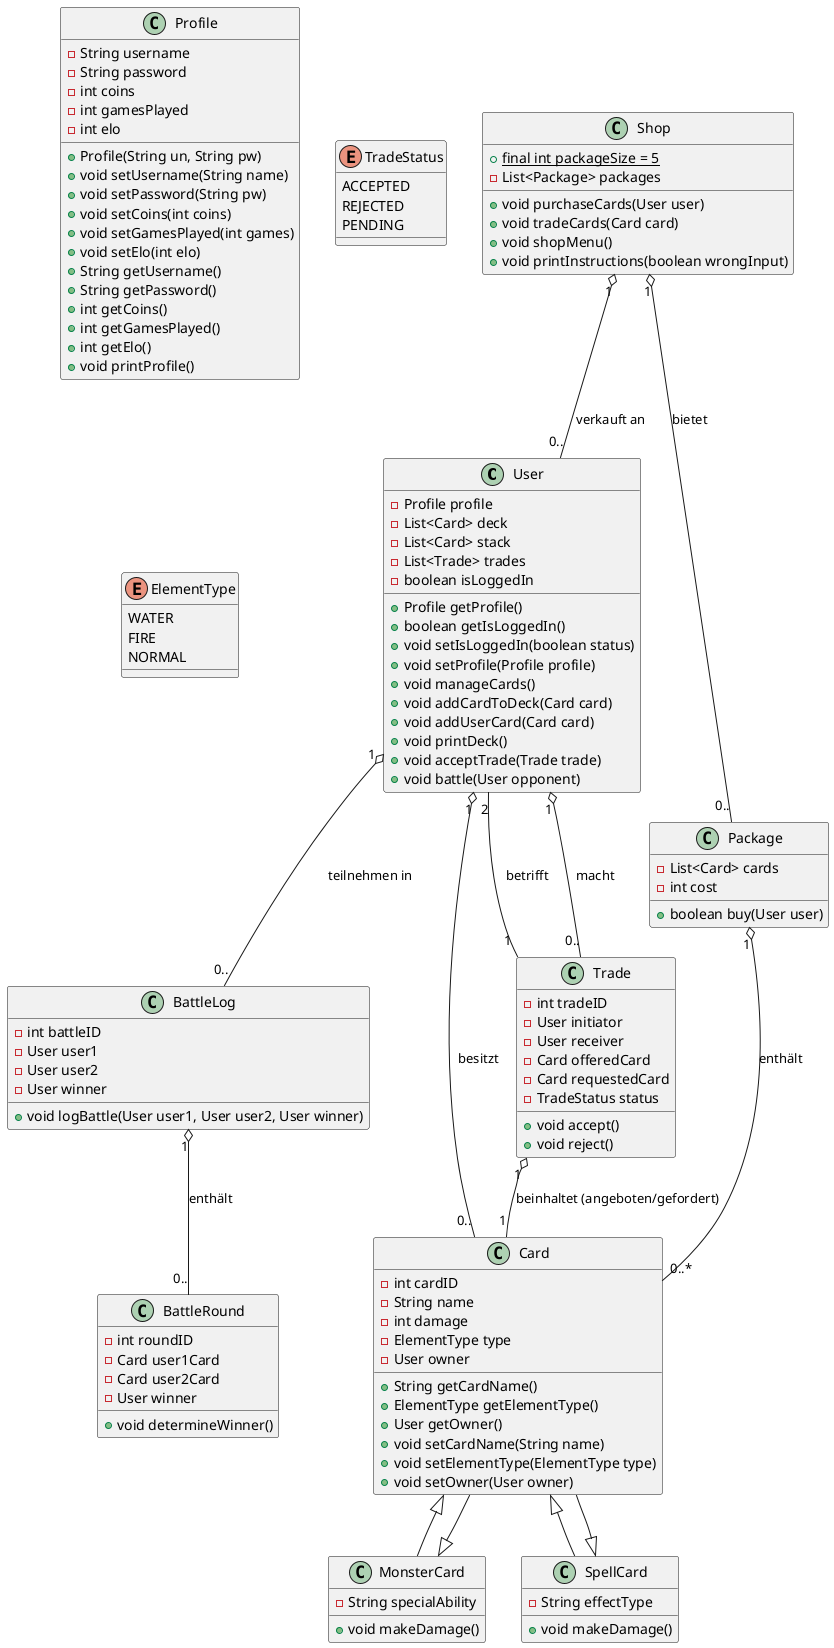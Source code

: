 @startuml

class User {
-Profile profile
-List<Card> deck
-List<Card> stack
-List<Trade> trades
-boolean isLoggedIn
+Profile getProfile()
+boolean getIsLoggedIn()
+void setIsLoggedIn(boolean status)
+void setProfile(Profile profile)
+void manageCards()
+void addCardToDeck(Card card)
+void addUserCard(Card card)
+void printDeck()
+void acceptTrade(Trade trade)
+void battle(User opponent)
}

class Profile {
-String username
-String password
-int coins
-int gamesPlayed
-int elo
+Profile(String un, String pw)
+void setUsername(String name)
+void setPassword(String pw)
+void setCoins(int coins)
+void setGamesPlayed(int games)
+void setElo(int elo)
+String getUsername()
+String getPassword()
+int getCoins()
+int getGamesPlayed()
+int getElo()
+void printProfile()
}

enum TradeStatus {
ACCEPTED
REJECTED
PENDING
}

enum ElementType {
WATER
FIRE
NORMAL
}

class Card {
-int cardID
-String name
-int damage
-ElementType type
-User owner
+String getCardName()
+ElementType getElementType()
+User getOwner()
+void setCardName(String name)
+void setElementType(ElementType type)
+void setOwner(User owner)
}

class MonsterCard extends Card {
-String specialAbility
+void makeDamage()
}

class SpellCard extends Card {
-String effectType
+void makeDamage()
}

class Trade {
-int tradeID
-User initiator
-User receiver
-Card offeredCard
-Card requestedCard
-TradeStatus status
+void accept()
+void reject()
}

class BattleLog {
-int battleID
-User user1
-User user2
-User winner
+void logBattle(User user1, User user2, User winner)
}

class BattleRound {
-int roundID
-Card user1Card
-Card user2Card
-User winner
+void determineWinner()
}

class Shop {
+{static} final int packageSize = 5
-List<Package> packages
+void purchaseCards(User user)
+void tradeCards(Card card)
+void shopMenu()
+void printInstructions(boolean wrongInput)
}

class Package {
-List<Card> cards
-int cost
+boolean buy(User user)
}

MonsterCard <|-- Card
SpellCard <|-- Card
User "1" o-- "0.." Card : besitzt
User "1" o-- "0.." Trade : macht
Trade "1" -- "2" User : betrifft
Trade "1" o-- "1" Card : beinhaltet (angeboten/gefordert)
User "1" o-- "0.." BattleLog : teilnehmen in
BattleLog "1" o-- "0.." BattleRound : enthält
Shop "1" o-- "0.." User : verkauft an
Shop "1" o-- "0.." Package : bietet
Package "1" o-- "0..*" Card : enthält

@enduml